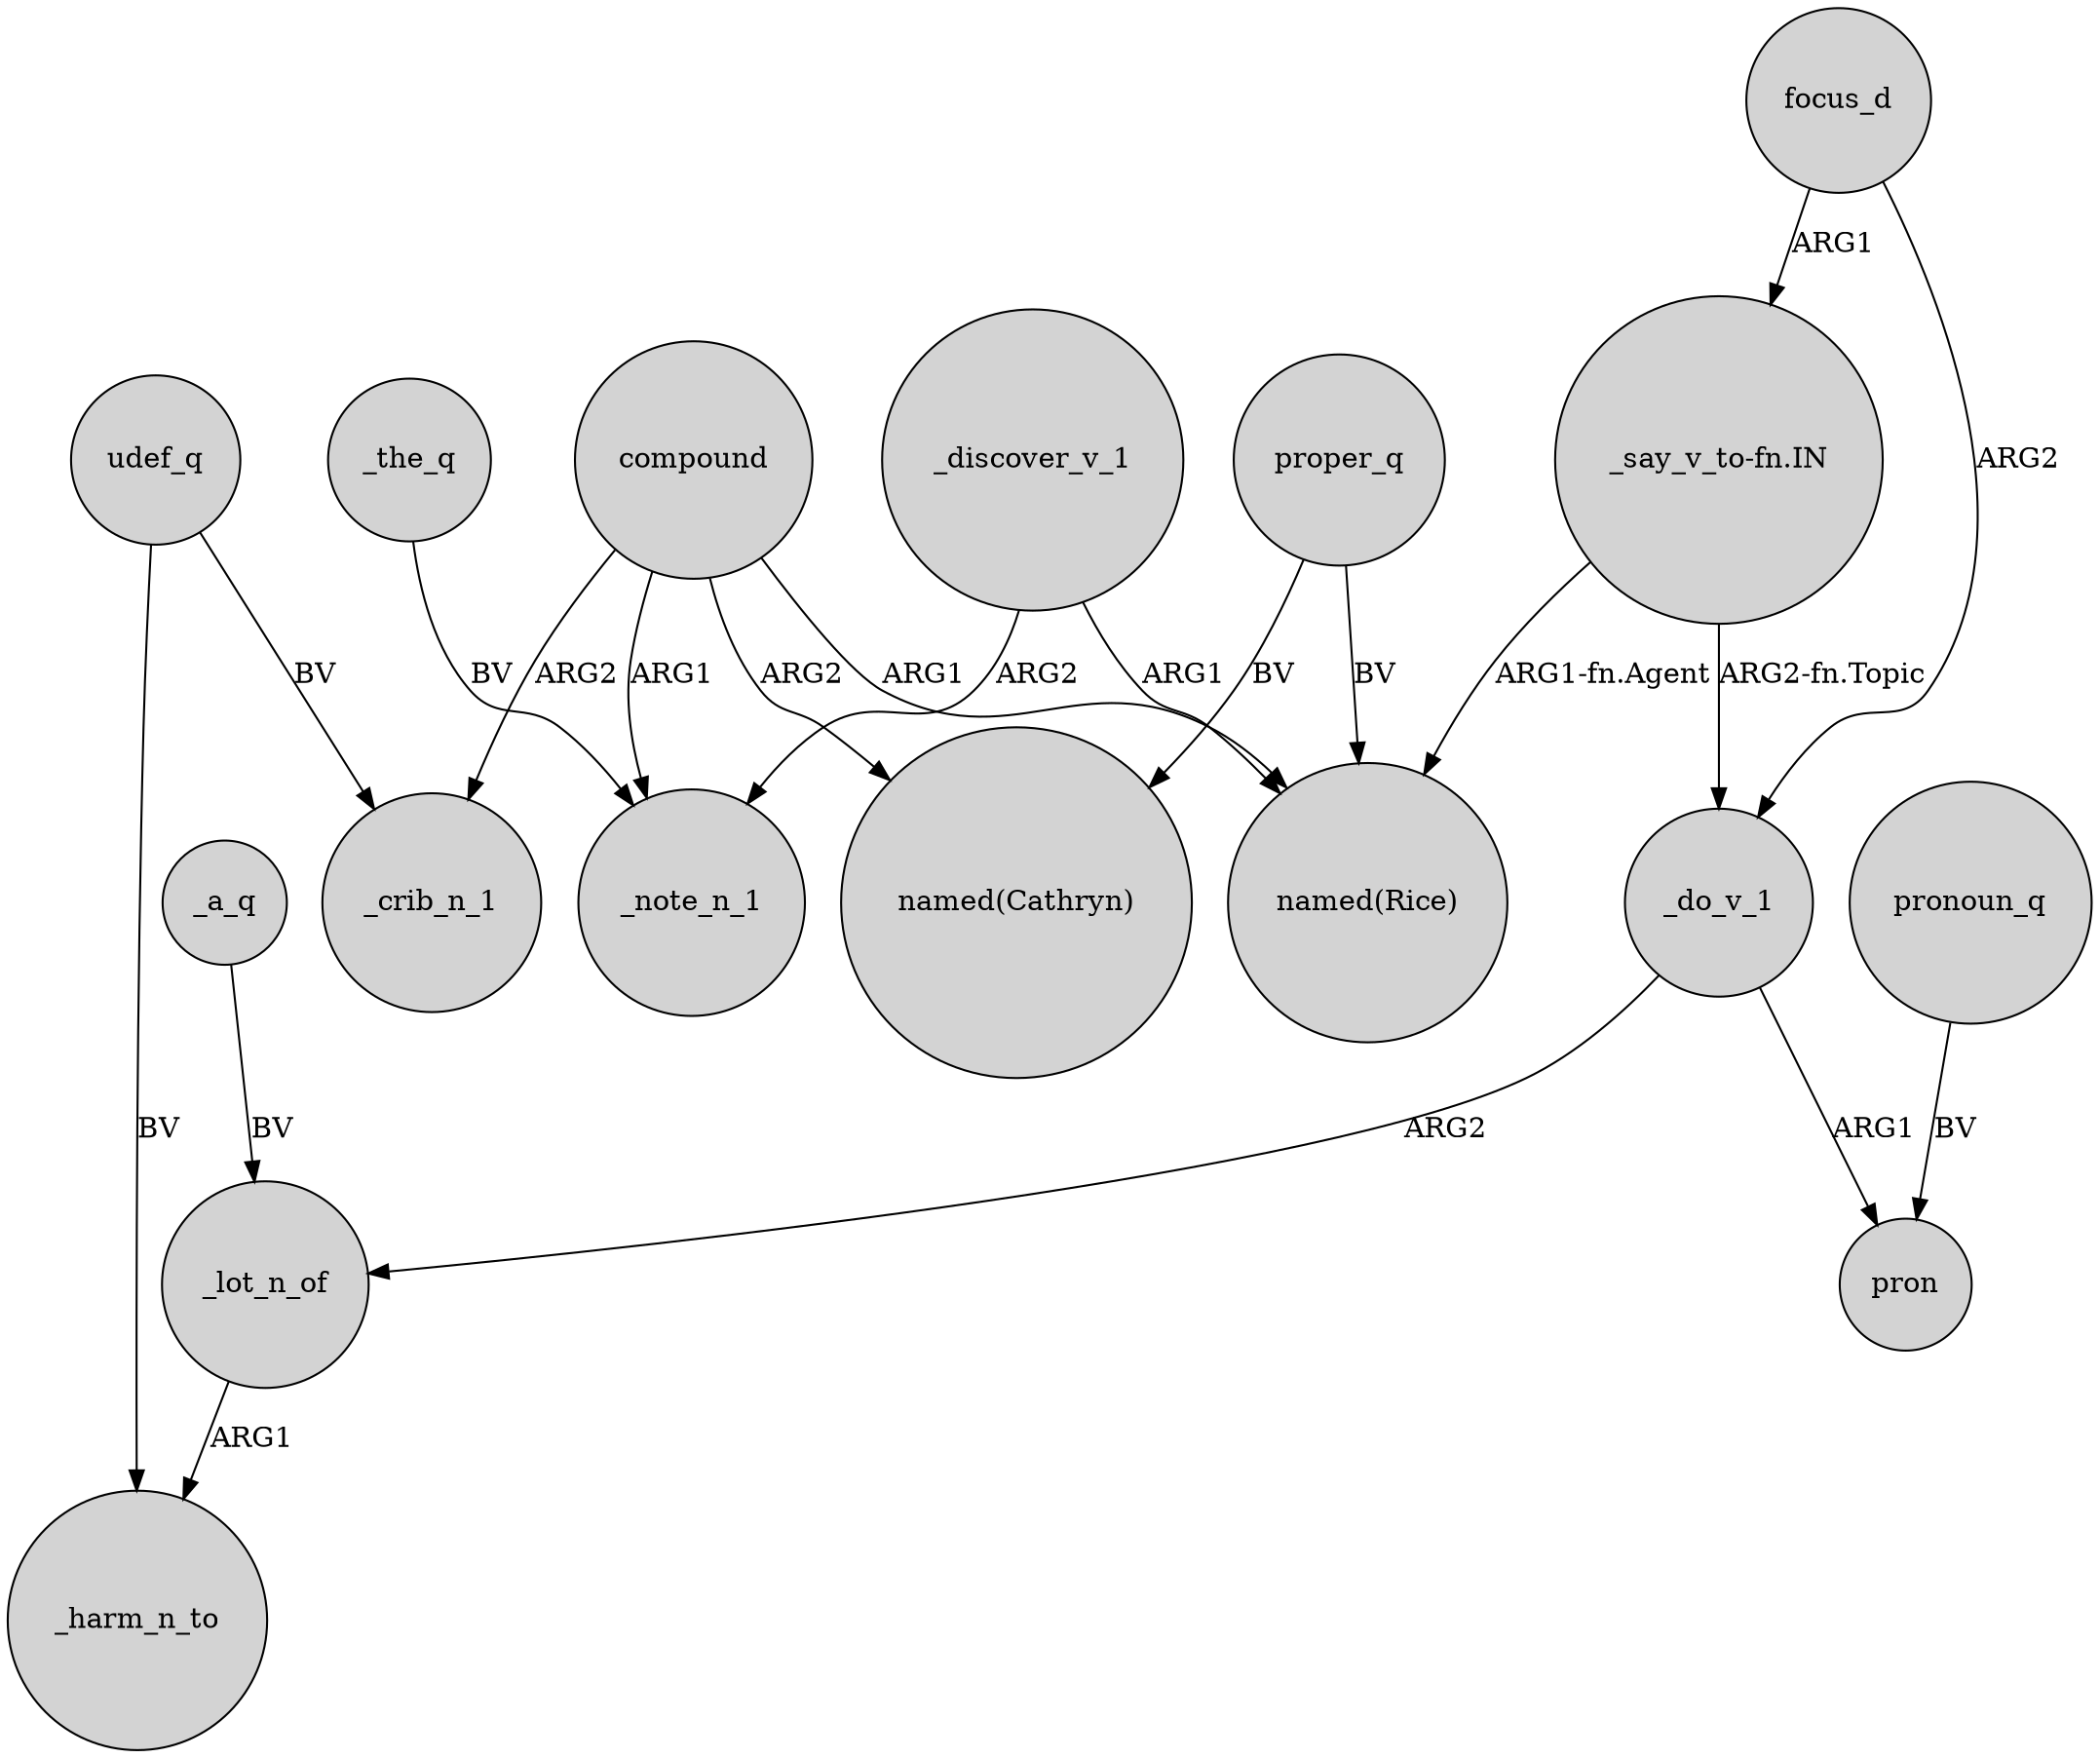 digraph {
	node [shape=circle style=filled]
	_a_q -> _lot_n_of [label=BV]
	compound -> _note_n_1 [label=ARG1]
	"_say_v_to-fn.IN" -> _do_v_1 [label="ARG2-fn.Topic"]
	"_say_v_to-fn.IN" -> "named(Rice)" [label="ARG1-fn.Agent"]
	proper_q -> "named(Cathryn)" [label=BV]
	_discover_v_1 -> _note_n_1 [label=ARG2]
	compound -> "named(Cathryn)" [label=ARG2]
	_the_q -> _note_n_1 [label=BV]
	_do_v_1 -> _lot_n_of [label=ARG2]
	_discover_v_1 -> "named(Rice)" [label=ARG1]
	pronoun_q -> pron [label=BV]
	_do_v_1 -> pron [label=ARG1]
	udef_q -> _crib_n_1 [label=BV]
	_lot_n_of -> _harm_n_to [label=ARG1]
	focus_d -> _do_v_1 [label=ARG2]
	proper_q -> "named(Rice)" [label=BV]
	compound -> "named(Rice)" [label=ARG1]
	udef_q -> _harm_n_to [label=BV]
	compound -> _crib_n_1 [label=ARG2]
	focus_d -> "_say_v_to-fn.IN" [label=ARG1]
}
